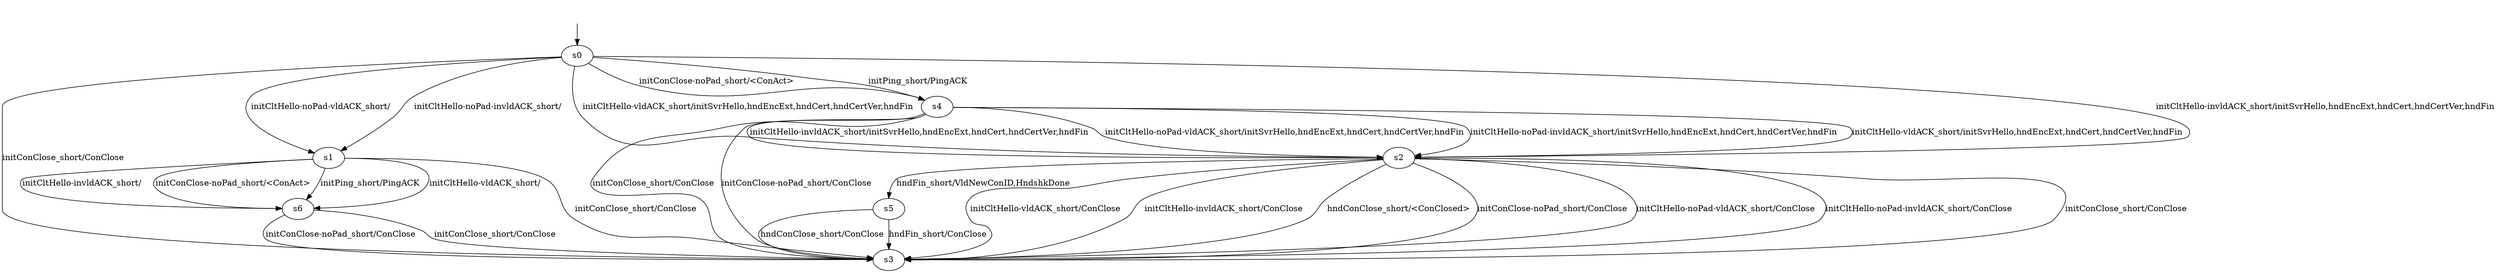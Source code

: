 digraph "../results/xquicModels/xquic-B-sP-0/learnedModel" {
s0 [label=s0];
s1 [label=s1];
s2 [label=s2];
s3 [label=s3];
s4 [label=s4];
s5 [label=s5];
s6 [label=s6];
s0 -> s4  [label="initPing_short/PingACK "];
s0 -> s3  [label="initConClose_short/ConClose "];
s0 -> s2  [label="initCltHello-vldACK_short/initSvrHello,hndEncExt,hndCert,hndCertVer,hndFin "];
s0 -> s2  [label="initCltHello-invldACK_short/initSvrHello,hndEncExt,hndCert,hndCertVer,hndFin "];
s0 -> s4  [label="initConClose-noPad_short/<ConAct> "];
s0 -> s1  [label="initCltHello-noPad-vldACK_short/ "];
s0 -> s1  [label="initCltHello-noPad-invldACK_short/ "];
s1 -> s6  [label="initPing_short/PingACK "];
s1 -> s3  [label="initConClose_short/ConClose "];
s1 -> s6  [label="initCltHello-vldACK_short/ "];
s1 -> s6  [label="initCltHello-invldACK_short/ "];
s1 -> s6  [label="initConClose-noPad_short/<ConAct> "];
s2 -> s3  [label="initConClose_short/ConClose "];
s2 -> s3  [label="initCltHello-vldACK_short/ConClose "];
s2 -> s3  [label="initCltHello-invldACK_short/ConClose "];
s2 -> s5  [label="hndFin_short/VldNewConID,HndshkDone "];
s2 -> s3  [label="hndConClose_short/<ConClosed> "];
s2 -> s3  [label="initConClose-noPad_short/ConClose "];
s2 -> s3  [label="initCltHello-noPad-vldACK_short/ConClose "];
s2 -> s3  [label="initCltHello-noPad-invldACK_short/ConClose "];
s4 -> s3  [label="initConClose_short/ConClose "];
s4 -> s2  [label="initCltHello-vldACK_short/initSvrHello,hndEncExt,hndCert,hndCertVer,hndFin "];
s4 -> s2  [label="initCltHello-invldACK_short/initSvrHello,hndEncExt,hndCert,hndCertVer,hndFin "];
s4 -> s3  [label="initConClose-noPad_short/ConClose "];
s4 -> s2  [label="initCltHello-noPad-vldACK_short/initSvrHello,hndEncExt,hndCert,hndCertVer,hndFin "];
s4 -> s2  [label="initCltHello-noPad-invldACK_short/initSvrHello,hndEncExt,hndCert,hndCertVer,hndFin "];
s5 -> s3  [label="hndFin_short/ConClose "];
s5 -> s3  [label="hndConClose_short/ConClose "];
s6 -> s3  [label="initConClose_short/ConClose "];
s6 -> s3  [label="initConClose-noPad_short/ConClose "];
__start0 [label="", shape=none];
__start0 -> s0  [label=""];
}
